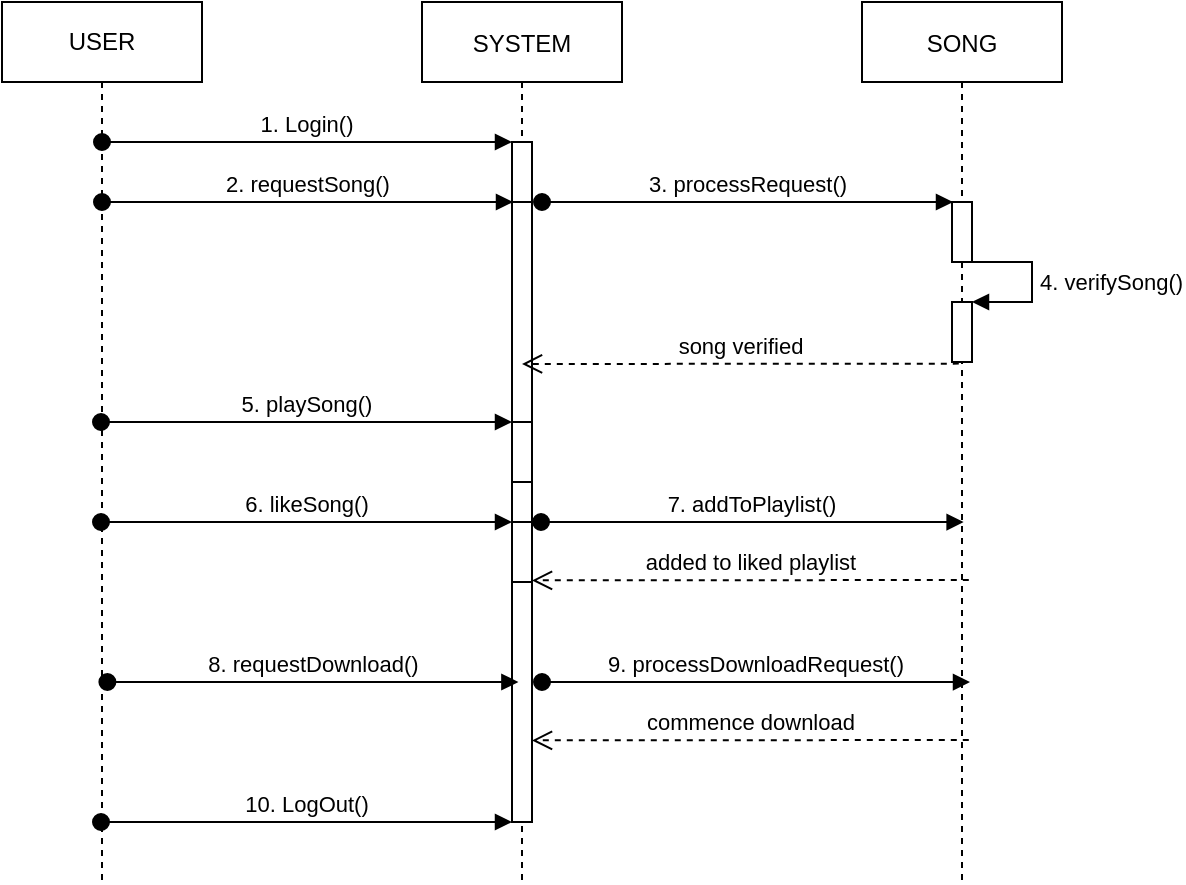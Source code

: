 <mxfile version="14.6.13" type="device"><diagram id="kgpKYQtTHZ0yAKxKKP6v" name="Page-1"><mxGraphModel dx="1024" dy="601" grid="1" gridSize="10" guides="1" tooltips="1" connect="1" arrows="1" fold="1" page="1" pageScale="1" pageWidth="850" pageHeight="1100" math="0" shadow="0"><root><mxCell id="0"/><mxCell id="1" parent="0"/><mxCell id="3nuBFxr9cyL0pnOWT2aG-1" value="SYSTEM" style="shape=umlLifeline;perimeter=lifelinePerimeter;container=1;collapsible=0;recursiveResize=0;rounded=0;shadow=0;strokeWidth=1;" parent="1" vertex="1"><mxGeometry x="310" y="80" width="100" height="440" as="geometry"/></mxCell><mxCell id="3nuBFxr9cyL0pnOWT2aG-2" value="" style="points=[];perimeter=orthogonalPerimeter;rounded=0;shadow=0;strokeWidth=1;" parent="3nuBFxr9cyL0pnOWT2aG-1" vertex="1"><mxGeometry x="45" y="70" width="10" height="280" as="geometry"/></mxCell><mxCell id="3nuBFxr9cyL0pnOWT2aG-5" value="SONG" style="shape=umlLifeline;perimeter=lifelinePerimeter;container=1;collapsible=0;recursiveResize=0;rounded=0;shadow=0;strokeWidth=1;" parent="1" vertex="1"><mxGeometry x="530" y="80" width="100" height="440" as="geometry"/></mxCell><mxCell id="3nuBFxr9cyL0pnOWT2aG-6" value="" style="points=[];perimeter=orthogonalPerimeter;rounded=0;shadow=0;strokeWidth=1;" parent="3nuBFxr9cyL0pnOWT2aG-5" vertex="1"><mxGeometry x="45" y="100" width="10" height="30" as="geometry"/></mxCell><mxCell id="lNeAMBVPEFMPPYUYcZoT-1" value="USER" style="shape=umlLifeline;perimeter=lifelinePerimeter;whiteSpace=wrap;html=1;container=1;collapsible=0;recursiveResize=0;outlineConnect=0;" vertex="1" parent="1"><mxGeometry x="100" y="80" width="100" height="440" as="geometry"/></mxCell><mxCell id="3nuBFxr9cyL0pnOWT2aG-3" value="1. Login()" style="verticalAlign=bottom;startArrow=oval;endArrow=block;startSize=8;shadow=0;strokeWidth=1;" parent="1" target="3nuBFxr9cyL0pnOWT2aG-2" edge="1" source="lNeAMBVPEFMPPYUYcZoT-1"><mxGeometry relative="1" as="geometry"><mxPoint x="295" y="150" as="sourcePoint"/><Array as="points"><mxPoint x="280" y="150"/></Array></mxGeometry></mxCell><mxCell id="lNeAMBVPEFMPPYUYcZoT-2" value="2. requestSong()" style="verticalAlign=bottom;startArrow=oval;endArrow=block;startSize=8;shadow=0;strokeWidth=1;" edge="1" parent="1"><mxGeometry relative="1" as="geometry"><mxPoint x="150" y="180" as="sourcePoint"/><mxPoint x="355.5" y="180" as="targetPoint"/><Array as="points"><mxPoint x="280.5" y="180"/></Array></mxGeometry></mxCell><mxCell id="lNeAMBVPEFMPPYUYcZoT-3" value="" style="points=[];perimeter=orthogonalPerimeter;rounded=0;shadow=0;strokeWidth=1;" vertex="1" parent="1"><mxGeometry x="355" y="180" width="10" height="310" as="geometry"/></mxCell><mxCell id="lNeAMBVPEFMPPYUYcZoT-4" value="3. processRequest()" style="verticalAlign=bottom;startArrow=oval;endArrow=block;startSize=8;shadow=0;strokeWidth=1;" edge="1" parent="1"><mxGeometry relative="1" as="geometry"><mxPoint x="370" y="180" as="sourcePoint"/><mxPoint x="575.5" y="180" as="targetPoint"/><Array as="points"><mxPoint x="500.5" y="180"/></Array></mxGeometry></mxCell><mxCell id="lNeAMBVPEFMPPYUYcZoT-6" value="" style="html=1;points=[];perimeter=orthogonalPerimeter;" vertex="1" parent="1"><mxGeometry x="575" y="230" width="10" height="30" as="geometry"/></mxCell><mxCell id="lNeAMBVPEFMPPYUYcZoT-7" value="4. verifySong()" style="edgeStyle=orthogonalEdgeStyle;html=1;align=left;spacingLeft=2;endArrow=block;rounded=0;entryX=1;entryY=0;" edge="1" target="lNeAMBVPEFMPPYUYcZoT-6" parent="1"><mxGeometry relative="1" as="geometry"><mxPoint x="585" y="210" as="sourcePoint"/><Array as="points"><mxPoint x="615" y="210"/></Array></mxGeometry></mxCell><mxCell id="lNeAMBVPEFMPPYUYcZoT-10" value="song verified" style="html=1;verticalAlign=bottom;endArrow=open;dashed=1;endSize=8;exitX=0.34;exitY=1.027;exitDx=0;exitDy=0;exitPerimeter=0;" edge="1" source="lNeAMBVPEFMPPYUYcZoT-6" parent="1"><mxGeometry relative="1" as="geometry"><mxPoint x="360" y="261" as="targetPoint"/><mxPoint x="500" y="290" as="sourcePoint"/></mxGeometry></mxCell><mxCell id="lNeAMBVPEFMPPYUYcZoT-11" value="5. playSong()" style="verticalAlign=bottom;startArrow=oval;endArrow=block;startSize=8;shadow=0;strokeWidth=1;" edge="1" parent="1"><mxGeometry relative="1" as="geometry"><mxPoint x="149.5" y="290" as="sourcePoint"/><mxPoint x="355" y="290" as="targetPoint"/><Array as="points"><mxPoint x="280" y="290"/></Array></mxGeometry></mxCell><mxCell id="lNeAMBVPEFMPPYUYcZoT-12" value="" style="points=[];perimeter=orthogonalPerimeter;rounded=0;shadow=0;strokeWidth=1;" vertex="1" parent="1"><mxGeometry x="355" y="290" width="10" height="30" as="geometry"/></mxCell><mxCell id="lNeAMBVPEFMPPYUYcZoT-13" value="" style="points=[];perimeter=orthogonalPerimeter;rounded=0;shadow=0;strokeWidth=1;" vertex="1" parent="1"><mxGeometry x="355" y="340" width="10" height="30" as="geometry"/></mxCell><mxCell id="lNeAMBVPEFMPPYUYcZoT-14" value="6. likeSong()" style="verticalAlign=bottom;startArrow=oval;endArrow=block;startSize=8;shadow=0;strokeWidth=1;" edge="1" parent="1"><mxGeometry relative="1" as="geometry"><mxPoint x="149.5" y="340" as="sourcePoint"/><mxPoint x="355" y="340" as="targetPoint"/><Array as="points"><mxPoint x="280" y="340"/></Array></mxGeometry></mxCell><mxCell id="lNeAMBVPEFMPPYUYcZoT-15" value="7. addToPlaylist()" style="verticalAlign=bottom;startArrow=oval;endArrow=block;startSize=8;shadow=0;strokeWidth=1;entryX=0.508;entryY=0.591;entryDx=0;entryDy=0;entryPerimeter=0;" edge="1" parent="1" target="3nuBFxr9cyL0pnOWT2aG-5"><mxGeometry relative="1" as="geometry"><mxPoint x="369.5" y="340" as="sourcePoint"/><mxPoint x="575" y="340" as="targetPoint"/><Array as="points"><mxPoint x="500" y="340"/></Array></mxGeometry></mxCell><mxCell id="lNeAMBVPEFMPPYUYcZoT-16" value="added to liked playlist" style="html=1;verticalAlign=bottom;endArrow=open;dashed=1;endSize=8;exitX=0.34;exitY=1.027;exitDx=0;exitDy=0;exitPerimeter=0;" edge="1" parent="1"><mxGeometry relative="1" as="geometry"><mxPoint x="365" y="369.19" as="targetPoint"/><mxPoint x="583.4" y="369.0" as="sourcePoint"/></mxGeometry></mxCell><mxCell id="lNeAMBVPEFMPPYUYcZoT-17" value="8. requestDownload()" style="verticalAlign=bottom;startArrow=oval;endArrow=block;startSize=8;shadow=0;strokeWidth=1;" edge="1" parent="1"><mxGeometry relative="1" as="geometry"><mxPoint x="152.7" y="420" as="sourcePoint"/><mxPoint x="358.2" y="420" as="targetPoint"/><Array as="points"><mxPoint x="283.2" y="420"/></Array></mxGeometry></mxCell><mxCell id="lNeAMBVPEFMPPYUYcZoT-18" value="9. processDownloadRequest()" style="verticalAlign=bottom;startArrow=oval;endArrow=block;startSize=8;shadow=0;strokeWidth=1;entryX=0.508;entryY=0.591;entryDx=0;entryDy=0;entryPerimeter=0;" edge="1" parent="1"><mxGeometry relative="1" as="geometry"><mxPoint x="370" y="420" as="sourcePoint"/><mxPoint x="584" y="420.04" as="targetPoint"/><Array as="points"><mxPoint x="503.2" y="420"/></Array></mxGeometry></mxCell><mxCell id="lNeAMBVPEFMPPYUYcZoT-19" value="commence download" style="html=1;verticalAlign=bottom;endArrow=open;dashed=1;endSize=8;exitX=0.34;exitY=1.027;exitDx=0;exitDy=0;exitPerimeter=0;" edge="1" parent="1"><mxGeometry relative="1" as="geometry"><mxPoint x="365" y="449.19" as="targetPoint"/><mxPoint x="583.4" y="449" as="sourcePoint"/></mxGeometry></mxCell><mxCell id="lNeAMBVPEFMPPYUYcZoT-20" value="10. LogOut()" style="verticalAlign=bottom;startArrow=oval;endArrow=block;startSize=8;shadow=0;strokeWidth=1;" edge="1" parent="1"><mxGeometry relative="1" as="geometry"><mxPoint x="149.5" y="490" as="sourcePoint"/><mxPoint x="355.0" y="490" as="targetPoint"/><Array as="points"><mxPoint x="280.0" y="490"/></Array></mxGeometry></mxCell></root></mxGraphModel></diagram></mxfile>